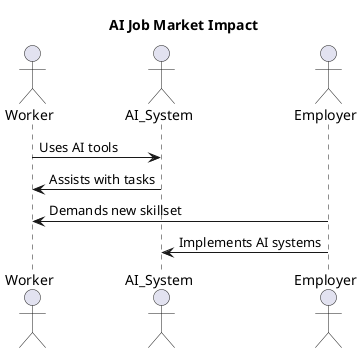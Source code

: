 ```{.plantuml width=100%}
@startuml
title AI Job Market Impact
actor Worker
actor AI_System
actor Employer

Worker -> AI_System : Uses AI tools
AI_System -> Worker : Assists with tasks
Employer -> Worker : Demands new skillset
Employer -> AI_System : Implements AI systems

@enduml
```